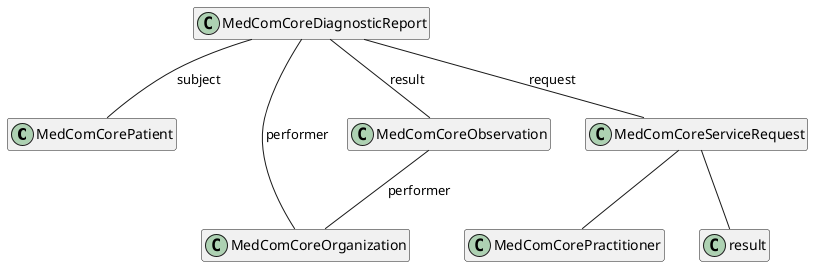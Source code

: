 @startuml HomeCareObservations repport 

hide empty members

top to bottom direction

' class "MedComMessagingMessage" as message
' class "MedComMessagingMessageHeader" as messageheader
' class "MedComMessagingProvenance" as provenance
' class "MedComMessagingOrganization" as messagingOrganization <<MedComCoreOrganization>>
class "MedComCorePatient" as patient
class "MedComCorePractitioner" as practitioner
class "MedComCoreOrganization" as organization
class "MedComCoreDiagnosticReport" as diagnosticReport
class "MedComCoreObservation" as observation
class "MedComCoreServiceRequest" as request



diagnosticReport -- request: "request"
diagnosticReport -- observation : "result"
diagnosticReport -- organization: "performer"
diagnosticReport -- patient: "subject"
observation -- organization:"performer"
request -- practitioner
request -- result

@enduml